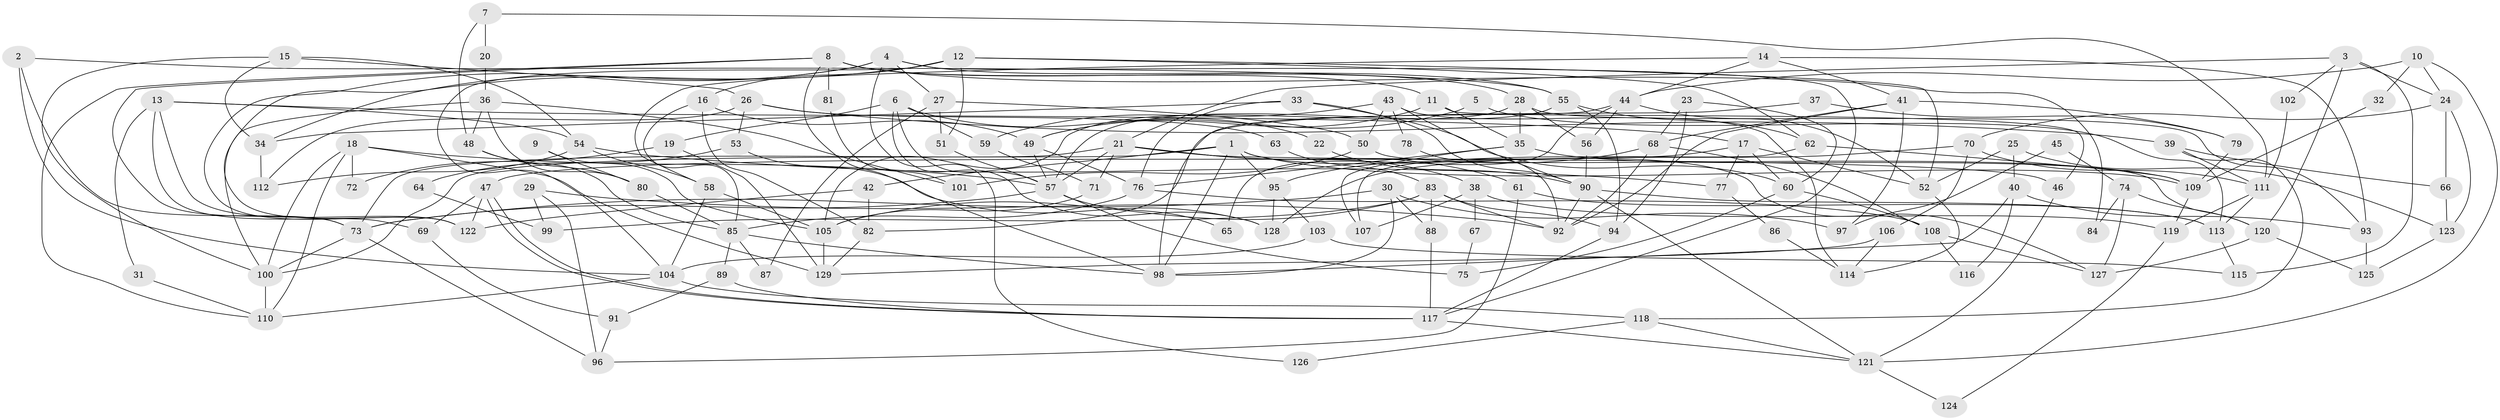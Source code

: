 // coarse degree distribution, {10: 0.03529411764705882, 7: 0.08235294117647059, 6: 0.17647058823529413, 5: 0.15294117647058825, 3: 0.1411764705882353, 9: 0.011764705882352941, 8: 0.047058823529411764, 2: 0.18823529411764706, 4: 0.12941176470588237, 11: 0.03529411764705882}
// Generated by graph-tools (version 1.1) at 2025/42/03/06/25 10:42:00]
// undirected, 129 vertices, 258 edges
graph export_dot {
graph [start="1"]
  node [color=gray90,style=filled];
  1;
  2;
  3;
  4;
  5;
  6;
  7;
  8;
  9;
  10;
  11;
  12;
  13;
  14;
  15;
  16;
  17;
  18;
  19;
  20;
  21;
  22;
  23;
  24;
  25;
  26;
  27;
  28;
  29;
  30;
  31;
  32;
  33;
  34;
  35;
  36;
  37;
  38;
  39;
  40;
  41;
  42;
  43;
  44;
  45;
  46;
  47;
  48;
  49;
  50;
  51;
  52;
  53;
  54;
  55;
  56;
  57;
  58;
  59;
  60;
  61;
  62;
  63;
  64;
  65;
  66;
  67;
  68;
  69;
  70;
  71;
  72;
  73;
  74;
  75;
  76;
  77;
  78;
  79;
  80;
  81;
  82;
  83;
  84;
  85;
  86;
  87;
  88;
  89;
  90;
  91;
  92;
  93;
  94;
  95;
  96;
  97;
  98;
  99;
  100;
  101;
  102;
  103;
  104;
  105;
  106;
  107;
  108;
  109;
  110;
  111;
  112;
  113;
  114;
  115;
  116;
  117;
  118;
  119;
  120;
  121;
  122;
  123;
  124;
  125;
  126;
  127;
  128;
  129;
  1 -- 42;
  1 -- 100;
  1 -- 95;
  1 -- 98;
  1 -- 109;
  1 -- 127;
  2 -- 55;
  2 -- 73;
  2 -- 104;
  3 -- 115;
  3 -- 21;
  3 -- 24;
  3 -- 102;
  3 -- 120;
  4 -- 55;
  4 -- 34;
  4 -- 27;
  4 -- 117;
  4 -- 122;
  4 -- 126;
  5 -- 49;
  5 -- 113;
  6 -- 59;
  6 -- 57;
  6 -- 19;
  6 -- 22;
  6 -- 128;
  7 -- 111;
  7 -- 48;
  7 -- 20;
  8 -- 11;
  8 -- 110;
  8 -- 28;
  8 -- 73;
  8 -- 81;
  8 -- 84;
  8 -- 98;
  9 -- 105;
  9 -- 80;
  10 -- 24;
  10 -- 121;
  10 -- 32;
  10 -- 44;
  11 -- 46;
  11 -- 35;
  11 -- 49;
  12 -- 104;
  12 -- 122;
  12 -- 16;
  12 -- 51;
  12 -- 52;
  12 -- 62;
  13 -- 69;
  13 -- 122;
  13 -- 17;
  13 -- 31;
  13 -- 54;
  14 -- 93;
  14 -- 44;
  14 -- 41;
  14 -- 58;
  15 -- 54;
  15 -- 100;
  15 -- 26;
  15 -- 34;
  16 -- 49;
  16 -- 82;
  16 -- 85;
  17 -- 52;
  17 -- 47;
  17 -- 60;
  17 -- 77;
  18 -- 57;
  18 -- 110;
  18 -- 72;
  18 -- 100;
  18 -- 129;
  19 -- 129;
  19 -- 72;
  20 -- 36;
  21 -- 57;
  21 -- 73;
  21 -- 38;
  21 -- 46;
  21 -- 61;
  21 -- 71;
  22 -- 90;
  23 -- 60;
  23 -- 94;
  23 -- 68;
  24 -- 70;
  24 -- 66;
  24 -- 123;
  25 -- 40;
  25 -- 52;
  25 -- 123;
  26 -- 39;
  26 -- 53;
  26 -- 63;
  26 -- 112;
  27 -- 51;
  27 -- 50;
  27 -- 87;
  28 -- 105;
  28 -- 35;
  28 -- 56;
  28 -- 93;
  29 -- 96;
  29 -- 92;
  29 -- 99;
  30 -- 98;
  30 -- 73;
  30 -- 88;
  30 -- 97;
  31 -- 110;
  32 -- 109;
  33 -- 76;
  33 -- 34;
  33 -- 60;
  33 -- 90;
  34 -- 112;
  35 -- 76;
  35 -- 107;
  35 -- 109;
  36 -- 100;
  36 -- 80;
  36 -- 48;
  36 -- 101;
  37 -- 79;
  37 -- 82;
  38 -- 107;
  38 -- 67;
  38 -- 119;
  39 -- 66;
  39 -- 111;
  39 -- 118;
  40 -- 98;
  40 -- 93;
  40 -- 116;
  41 -- 92;
  41 -- 68;
  41 -- 79;
  41 -- 97;
  42 -- 122;
  42 -- 82;
  43 -- 50;
  43 -- 90;
  43 -- 59;
  43 -- 78;
  43 -- 114;
  44 -- 98;
  44 -- 52;
  44 -- 56;
  44 -- 65;
  45 -- 97;
  45 -- 74;
  46 -- 121;
  47 -- 117;
  47 -- 117;
  47 -- 69;
  47 -- 122;
  48 -- 85;
  48 -- 80;
  49 -- 76;
  49 -- 57;
  50 -- 120;
  50 -- 101;
  51 -- 57;
  52 -- 114;
  53 -- 128;
  53 -- 64;
  54 -- 58;
  54 -- 77;
  54 -- 112;
  55 -- 62;
  55 -- 94;
  55 -- 57;
  56 -- 90;
  57 -- 65;
  57 -- 73;
  57 -- 75;
  58 -- 104;
  58 -- 105;
  59 -- 71;
  60 -- 75;
  60 -- 108;
  61 -- 113;
  61 -- 96;
  62 -- 109;
  62 -- 107;
  63 -- 83;
  64 -- 99;
  66 -- 123;
  67 -- 75;
  68 -- 92;
  68 -- 95;
  68 -- 108;
  69 -- 91;
  70 -- 128;
  70 -- 106;
  70 -- 111;
  71 -- 105;
  73 -- 96;
  73 -- 100;
  74 -- 127;
  74 -- 120;
  74 -- 84;
  76 -- 85;
  76 -- 108;
  77 -- 86;
  78 -- 92;
  79 -- 109;
  80 -- 85;
  81 -- 101;
  82 -- 129;
  83 -- 92;
  83 -- 88;
  83 -- 94;
  83 -- 99;
  83 -- 105;
  85 -- 98;
  85 -- 87;
  85 -- 89;
  86 -- 114;
  88 -- 117;
  89 -- 117;
  89 -- 91;
  90 -- 92;
  90 -- 113;
  90 -- 121;
  91 -- 96;
  93 -- 125;
  94 -- 117;
  95 -- 103;
  95 -- 128;
  100 -- 110;
  102 -- 111;
  103 -- 104;
  103 -- 115;
  104 -- 118;
  104 -- 110;
  105 -- 129;
  106 -- 114;
  106 -- 129;
  108 -- 116;
  108 -- 127;
  109 -- 119;
  111 -- 119;
  111 -- 113;
  113 -- 115;
  117 -- 121;
  118 -- 121;
  118 -- 126;
  119 -- 124;
  120 -- 127;
  120 -- 125;
  121 -- 124;
  123 -- 125;
}
